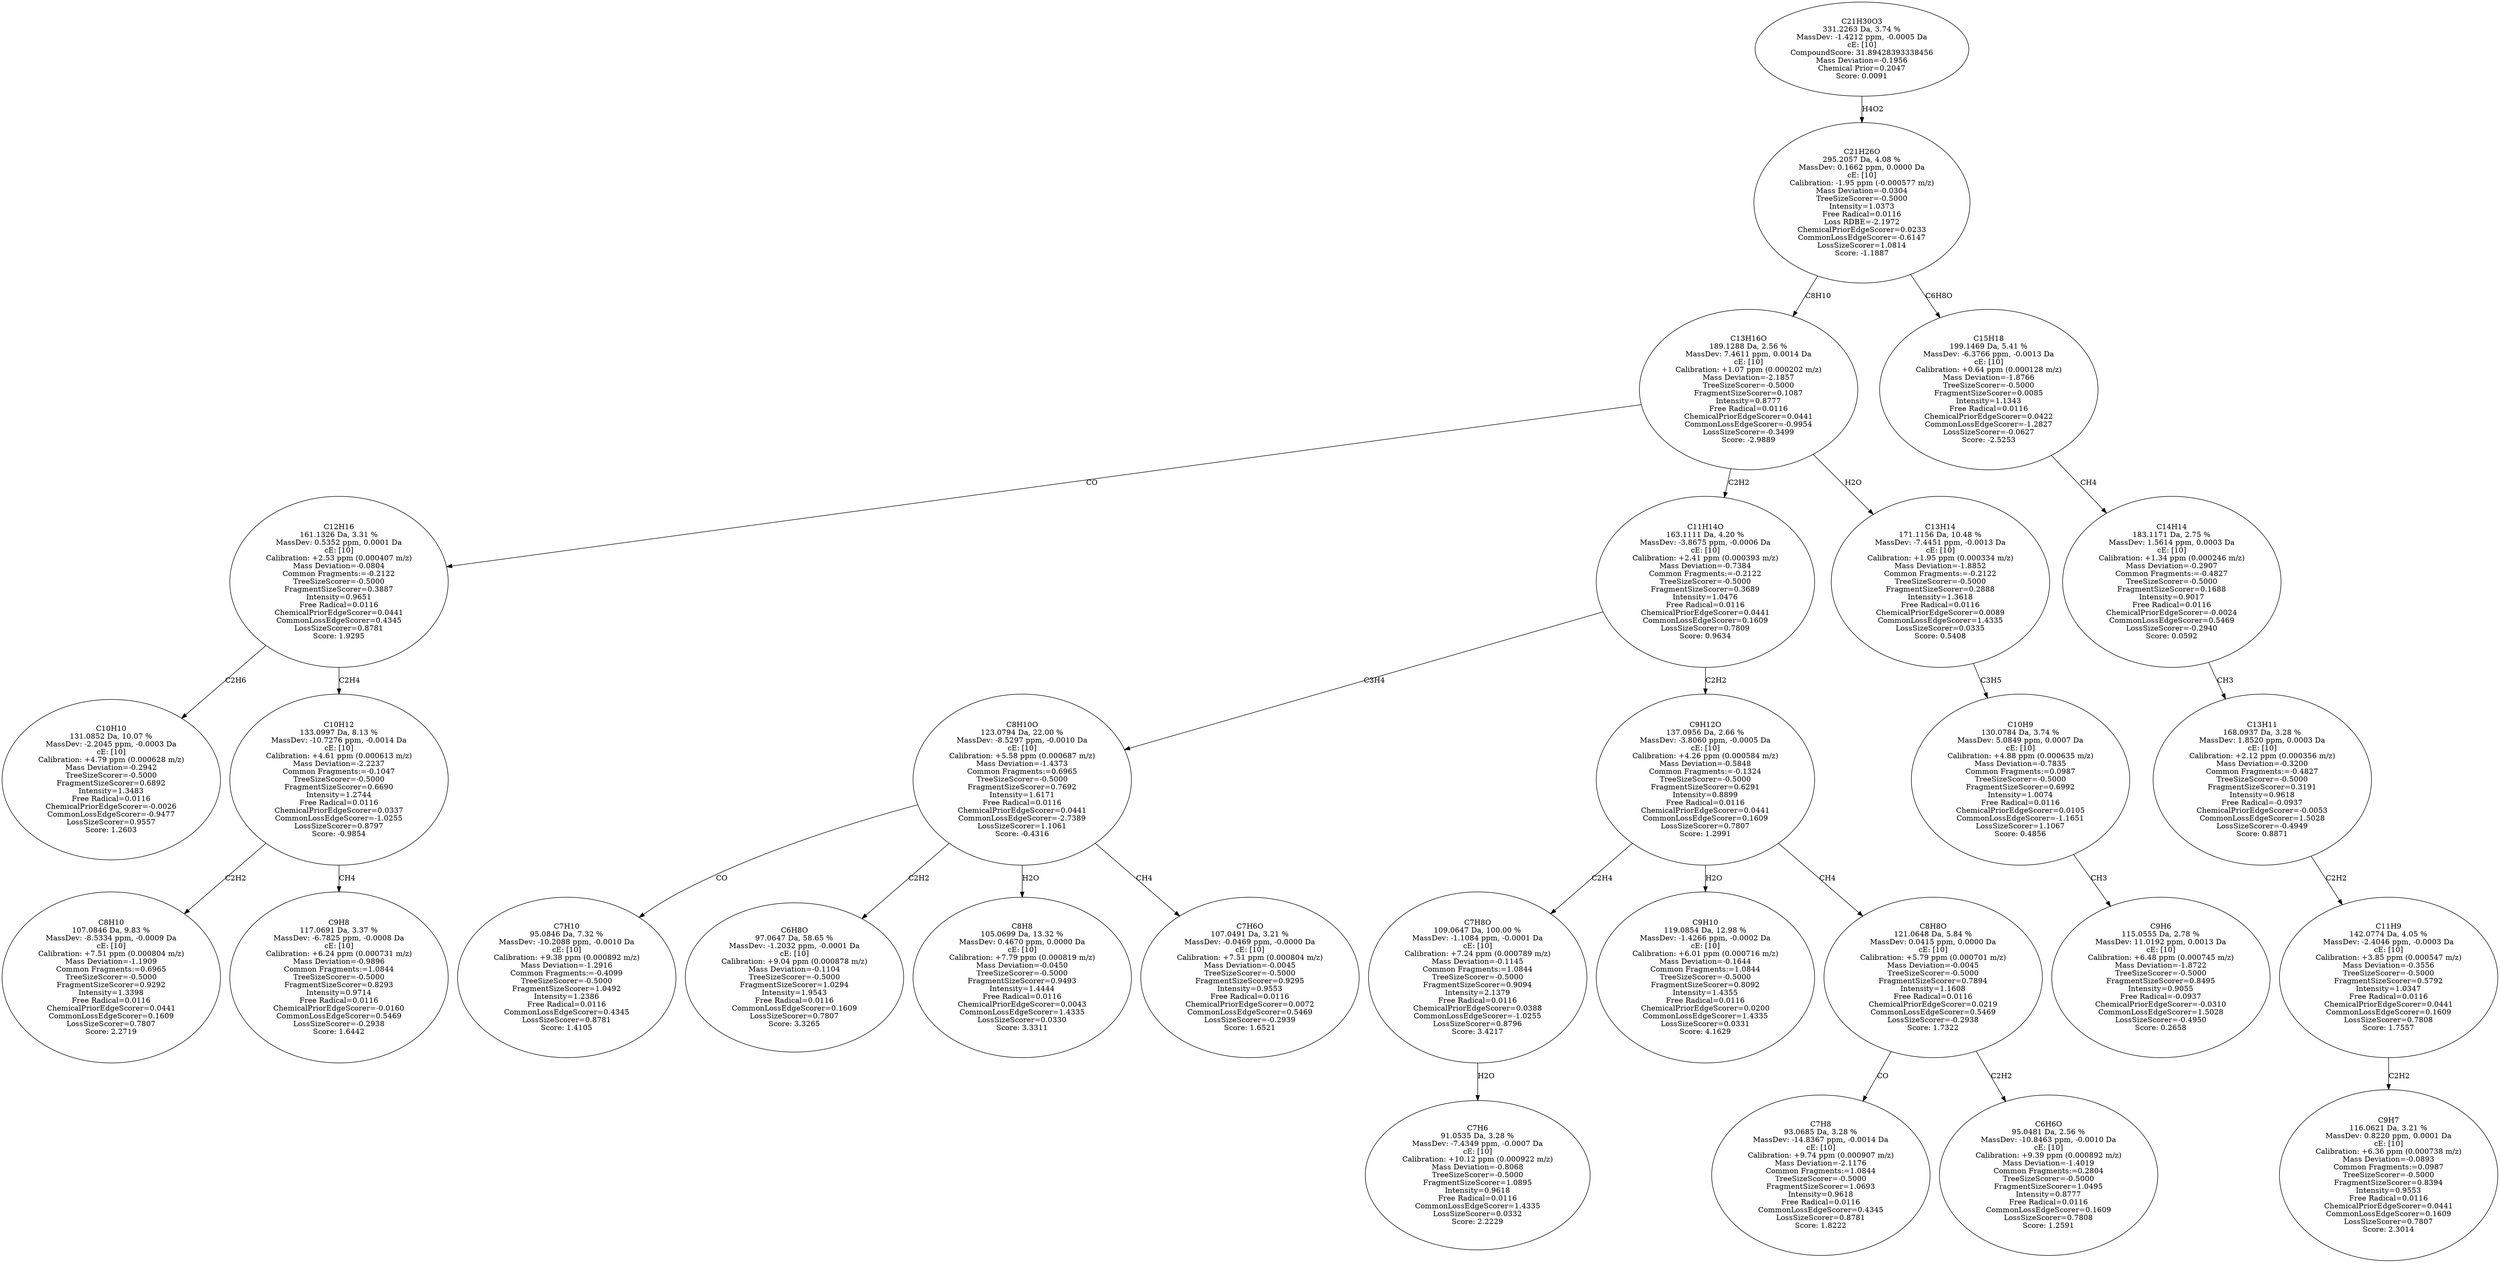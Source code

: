 strict digraph {
v1 [label="C10H10\n131.0852 Da, 10.07 %\nMassDev: -2.2045 ppm, -0.0003 Da\ncE: [10]\nCalibration: +4.79 ppm (0.000628 m/z)\nMass Deviation=-0.2942\nTreeSizeScorer=-0.5000\nFragmentSizeScorer=0.6892\nIntensity=1.3483\nFree Radical=0.0116\nChemicalPriorEdgeScorer=-0.0026\nCommonLossEdgeScorer=-0.9477\nLossSizeScorer=0.9557\nScore: 1.2603"];
v2 [label="C8H10\n107.0846 Da, 9.83 %\nMassDev: -8.5334 ppm, -0.0009 Da\ncE: [10]\nCalibration: +7.51 ppm (0.000804 m/z)\nMass Deviation=-1.1909\nCommon Fragments:=0.6965\nTreeSizeScorer=-0.5000\nFragmentSizeScorer=0.9292\nIntensity=1.3398\nFree Radical=0.0116\nChemicalPriorEdgeScorer=0.0441\nCommonLossEdgeScorer=0.1609\nLossSizeScorer=0.7807\nScore: 2.2719"];
v3 [label="C9H8\n117.0691 Da, 3.37 %\nMassDev: -6.7825 ppm, -0.0008 Da\ncE: [10]\nCalibration: +6.24 ppm (0.000731 m/z)\nMass Deviation=-0.9896\nCommon Fragments:=1.0844\nTreeSizeScorer=-0.5000\nFragmentSizeScorer=0.8293\nIntensity=0.9714\nFree Radical=0.0116\nChemicalPriorEdgeScorer=-0.0160\nCommonLossEdgeScorer=0.5469\nLossSizeScorer=-0.2938\nScore: 1.6442"];
v4 [label="C10H12\n133.0997 Da, 8.13 %\nMassDev: -10.7276 ppm, -0.0014 Da\ncE: [10]\nCalibration: +4.61 ppm (0.000613 m/z)\nMass Deviation=-2.2237\nCommon Fragments:=-0.1047\nTreeSizeScorer=-0.5000\nFragmentSizeScorer=0.6690\nIntensity=1.2744\nFree Radical=0.0116\nChemicalPriorEdgeScorer=0.0337\nCommonLossEdgeScorer=-1.0255\nLossSizeScorer=0.8797\nScore: -0.9854"];
v5 [label="C12H16\n161.1326 Da, 3.31 %\nMassDev: 0.5352 ppm, 0.0001 Da\ncE: [10]\nCalibration: +2.53 ppm (0.000407 m/z)\nMass Deviation=-0.0804\nCommon Fragments:=-0.2122\nTreeSizeScorer=-0.5000\nFragmentSizeScorer=0.3887\nIntensity=0.9651\nFree Radical=0.0116\nChemicalPriorEdgeScorer=0.0441\nCommonLossEdgeScorer=0.4345\nLossSizeScorer=0.8781\nScore: 1.9295"];
v6 [label="C7H10\n95.0846 Da, 7.32 %\nMassDev: -10.2088 ppm, -0.0010 Da\ncE: [10]\nCalibration: +9.38 ppm (0.000892 m/z)\nMass Deviation=-1.2916\nCommon Fragments:=-0.4099\nTreeSizeScorer=-0.5000\nFragmentSizeScorer=1.0492\nIntensity=1.2386\nFree Radical=0.0116\nCommonLossEdgeScorer=0.4345\nLossSizeScorer=0.8781\nScore: 1.4105"];
v7 [label="C6H8O\n97.0647 Da, 58.65 %\nMassDev: -1.2032 ppm, -0.0001 Da\ncE: [10]\nCalibration: +9.04 ppm (0.000878 m/z)\nMass Deviation=-0.1104\nTreeSizeScorer=-0.5000\nFragmentSizeScorer=1.0294\nIntensity=1.9543\nFree Radical=0.0116\nCommonLossEdgeScorer=0.1609\nLossSizeScorer=0.7807\nScore: 3.3265"];
v8 [label="C8H8\n105.0699 Da, 13.32 %\nMassDev: 0.4670 ppm, 0.0000 Da\ncE: [10]\nCalibration: +7.79 ppm (0.000819 m/z)\nMass Deviation=-0.0450\nTreeSizeScorer=-0.5000\nFragmentSizeScorer=0.9493\nIntensity=1.4444\nFree Radical=0.0116\nChemicalPriorEdgeScorer=0.0043\nCommonLossEdgeScorer=1.4335\nLossSizeScorer=0.0330\nScore: 3.3311"];
v9 [label="C7H6O\n107.0491 Da, 3.21 %\nMassDev: -0.0469 ppm, -0.0000 Da\ncE: [10]\nCalibration: +7.51 ppm (0.000804 m/z)\nMass Deviation=-0.0045\nTreeSizeScorer=-0.5000\nFragmentSizeScorer=0.9295\nIntensity=0.9553\nFree Radical=0.0116\nChemicalPriorEdgeScorer=0.0072\nCommonLossEdgeScorer=0.5469\nLossSizeScorer=-0.2939\nScore: 1.6521"];
v10 [label="C8H10O\n123.0794 Da, 22.00 %\nMassDev: -8.5297 ppm, -0.0010 Da\ncE: [10]\nCalibration: +5.58 ppm (0.000687 m/z)\nMass Deviation=-1.4373\nCommon Fragments:=0.6965\nTreeSizeScorer=-0.5000\nFragmentSizeScorer=0.7692\nIntensity=1.6171\nFree Radical=0.0116\nChemicalPriorEdgeScorer=0.0441\nCommonLossEdgeScorer=-2.7389\nLossSizeScorer=1.1061\nScore: -0.4316"];
v11 [label="C7H6\n91.0535 Da, 3.28 %\nMassDev: -7.4349 ppm, -0.0007 Da\ncE: [10]\nCalibration: +10.12 ppm (0.000922 m/z)\nMass Deviation=-0.8068\nTreeSizeScorer=-0.5000\nFragmentSizeScorer=1.0895\nIntensity=0.9618\nFree Radical=0.0116\nCommonLossEdgeScorer=1.4335\nLossSizeScorer=0.0332\nScore: 2.2229"];
v12 [label="C7H8O\n109.0647 Da, 100.00 %\nMassDev: -1.1084 ppm, -0.0001 Da\ncE: [10]\nCalibration: +7.24 ppm (0.000789 m/z)\nMass Deviation=-0.1145\nCommon Fragments:=1.0844\nTreeSizeScorer=-0.5000\nFragmentSizeScorer=0.9094\nIntensity=2.1379\nFree Radical=0.0116\nChemicalPriorEdgeScorer=0.0388\nCommonLossEdgeScorer=-1.0255\nLossSizeScorer=0.8796\nScore: 3.4217"];
v13 [label="C9H10\n119.0854 Da, 12.98 %\nMassDev: -1.4266 ppm, -0.0002 Da\ncE: [10]\nCalibration: +6.01 ppm (0.000716 m/z)\nMass Deviation=-0.1644\nCommon Fragments:=1.0844\nTreeSizeScorer=-0.5000\nFragmentSizeScorer=0.8092\nIntensity=1.4355\nFree Radical=0.0116\nChemicalPriorEdgeScorer=0.0200\nCommonLossEdgeScorer=1.4335\nLossSizeScorer=0.0331\nScore: 4.1629"];
v14 [label="C7H8\n93.0685 Da, 3.28 %\nMassDev: -14.8367 ppm, -0.0014 Da\ncE: [10]\nCalibration: +9.74 ppm (0.000907 m/z)\nMass Deviation=-2.1176\nCommon Fragments:=1.0844\nTreeSizeScorer=-0.5000\nFragmentSizeScorer=1.0693\nIntensity=0.9618\nFree Radical=0.0116\nCommonLossEdgeScorer=0.4345\nLossSizeScorer=0.8781\nScore: 1.8222"];
v15 [label="C6H6O\n95.0481 Da, 2.56 %\nMassDev: -10.8463 ppm, -0.0010 Da\ncE: [10]\nCalibration: +9.39 ppm (0.000892 m/z)\nMass Deviation=-1.4019\nCommon Fragments:=0.2804\nTreeSizeScorer=-0.5000\nFragmentSizeScorer=1.0495\nIntensity=0.8777\nFree Radical=0.0116\nCommonLossEdgeScorer=0.1609\nLossSizeScorer=0.7808\nScore: 1.2591"];
v16 [label="C8H8O\n121.0648 Da, 5.84 %\nMassDev: 0.0415 ppm, 0.0000 Da\ncE: [10]\nCalibration: +5.79 ppm (0.000701 m/z)\nMass Deviation=-0.0045\nTreeSizeScorer=-0.5000\nFragmentSizeScorer=0.7894\nIntensity=1.1608\nFree Radical=0.0116\nChemicalPriorEdgeScorer=0.0219\nCommonLossEdgeScorer=0.5469\nLossSizeScorer=-0.2938\nScore: 1.7322"];
v17 [label="C9H12O\n137.0956 Da, 2.66 %\nMassDev: -3.8060 ppm, -0.0005 Da\ncE: [10]\nCalibration: +4.26 ppm (0.000584 m/z)\nMass Deviation=-0.5848\nCommon Fragments:=-0.1324\nTreeSizeScorer=-0.5000\nFragmentSizeScorer=0.6291\nIntensity=0.8899\nFree Radical=0.0116\nChemicalPriorEdgeScorer=0.0441\nCommonLossEdgeScorer=0.1609\nLossSizeScorer=0.7807\nScore: 1.2991"];
v18 [label="C11H14O\n163.1111 Da, 4.20 %\nMassDev: -3.8675 ppm, -0.0006 Da\ncE: [10]\nCalibration: +2.41 ppm (0.000393 m/z)\nMass Deviation=-0.7384\nCommon Fragments:=-0.2122\nTreeSizeScorer=-0.5000\nFragmentSizeScorer=0.3689\nIntensity=1.0476\nFree Radical=0.0116\nChemicalPriorEdgeScorer=0.0441\nCommonLossEdgeScorer=0.1609\nLossSizeScorer=0.7809\nScore: 0.9634"];
v19 [label="C9H6\n115.0555 Da, 2.78 %\nMassDev: 11.0192 ppm, 0.0013 Da\ncE: [10]\nCalibration: +6.48 ppm (0.000745 m/z)\nMass Deviation=-1.8722\nTreeSizeScorer=-0.5000\nFragmentSizeScorer=0.8495\nIntensity=0.9055\nFree Radical=-0.0937\nChemicalPriorEdgeScorer=-0.0310\nCommonLossEdgeScorer=1.5028\nLossSizeScorer=-0.4950\nScore: 0.2658"];
v20 [label="C10H9\n130.0784 Da, 3.74 %\nMassDev: 5.0849 ppm, 0.0007 Da\ncE: [10]\nCalibration: +4.88 ppm (0.000635 m/z)\nMass Deviation=-0.7835\nCommon Fragments:=0.0987\nTreeSizeScorer=-0.5000\nFragmentSizeScorer=0.6992\nIntensity=1.0074\nFree Radical=0.0116\nChemicalPriorEdgeScorer=0.0105\nCommonLossEdgeScorer=-1.1651\nLossSizeScorer=1.1067\nScore: 0.4856"];
v21 [label="C13H14\n171.1156 Da, 10.48 %\nMassDev: -7.4451 ppm, -0.0013 Da\ncE: [10]\nCalibration: +1.95 ppm (0.000334 m/z)\nMass Deviation=-1.8852\nCommon Fragments:=-0.2122\nTreeSizeScorer=-0.5000\nFragmentSizeScorer=0.2888\nIntensity=1.3618\nFree Radical=0.0116\nChemicalPriorEdgeScorer=0.0089\nCommonLossEdgeScorer=1.4335\nLossSizeScorer=0.0335\nScore: 0.5408"];
v22 [label="C13H16O\n189.1288 Da, 2.56 %\nMassDev: 7.4611 ppm, 0.0014 Da\ncE: [10]\nCalibration: +1.07 ppm (0.000202 m/z)\nMass Deviation=-2.1857\nTreeSizeScorer=-0.5000\nFragmentSizeScorer=0.1087\nIntensity=0.8777\nFree Radical=0.0116\nChemicalPriorEdgeScorer=0.0441\nCommonLossEdgeScorer=-0.9954\nLossSizeScorer=-0.3499\nScore: -2.9889"];
v23 [label="C9H7\n116.0621 Da, 3.21 %\nMassDev: 0.8220 ppm, 0.0001 Da\ncE: [10]\nCalibration: +6.36 ppm (0.000738 m/z)\nMass Deviation=-0.0893\nCommon Fragments:=0.0987\nTreeSizeScorer=-0.5000\nFragmentSizeScorer=0.8394\nIntensity=0.9553\nFree Radical=0.0116\nChemicalPriorEdgeScorer=0.0441\nCommonLossEdgeScorer=0.1609\nLossSizeScorer=0.7807\nScore: 2.3014"];
v24 [label="C11H9\n142.0774 Da, 4.05 %\nMassDev: -2.4046 ppm, -0.0003 Da\ncE: [10]\nCalibration: +3.85 ppm (0.000547 m/z)\nMass Deviation=-0.3556\nTreeSizeScorer=-0.5000\nFragmentSizeScorer=0.5792\nIntensity=1.0347\nFree Radical=0.0116\nChemicalPriorEdgeScorer=0.0441\nCommonLossEdgeScorer=0.1609\nLossSizeScorer=0.7808\nScore: 1.7557"];
v25 [label="C13H11\n168.0937 Da, 3.28 %\nMassDev: 1.8520 ppm, 0.0003 Da\ncE: [10]\nCalibration: +2.12 ppm (0.000356 m/z)\nMass Deviation=-0.3200\nCommon Fragments:=-0.4827\nTreeSizeScorer=-0.5000\nFragmentSizeScorer=0.3191\nIntensity=0.9618\nFree Radical=-0.0937\nChemicalPriorEdgeScorer=-0.0053\nCommonLossEdgeScorer=1.5028\nLossSizeScorer=-0.4949\nScore: 0.8871"];
v26 [label="C14H14\n183.1171 Da, 2.75 %\nMassDev: 1.5614 ppm, 0.0003 Da\ncE: [10]\nCalibration: +1.34 ppm (0.000246 m/z)\nMass Deviation=-0.2907\nCommon Fragments:=-0.4827\nTreeSizeScorer=-0.5000\nFragmentSizeScorer=0.1688\nIntensity=0.9017\nFree Radical=0.0116\nChemicalPriorEdgeScorer=-0.0024\nCommonLossEdgeScorer=0.5469\nLossSizeScorer=-0.2940\nScore: 0.0592"];
v27 [label="C15H18\n199.1469 Da, 5.41 %\nMassDev: -6.3766 ppm, -0.0013 Da\ncE: [10]\nCalibration: +0.64 ppm (0.000128 m/z)\nMass Deviation=-1.8766\nTreeSizeScorer=-0.5000\nFragmentSizeScorer=0.0085\nIntensity=1.1343\nFree Radical=0.0116\nChemicalPriorEdgeScorer=0.0422\nCommonLossEdgeScorer=-1.2827\nLossSizeScorer=-0.0627\nScore: -2.5253"];
v28 [label="C21H26O\n295.2057 Da, 4.08 %\nMassDev: 0.1662 ppm, 0.0000 Da\ncE: [10]\nCalibration: -1.95 ppm (-0.000577 m/z)\nMass Deviation=-0.0304\nTreeSizeScorer=-0.5000\nIntensity=1.0373\nFree Radical=0.0116\nLoss RDBE=-2.1972\nChemicalPriorEdgeScorer=0.0233\nCommonLossEdgeScorer=-0.6147\nLossSizeScorer=1.0814\nScore: -1.1887"];
v29 [label="C21H30O3\n331.2263 Da, 3.74 %\nMassDev: -1.4212 ppm, -0.0005 Da\ncE: [10]\nCompoundScore: 31.89428393338456\nMass Deviation=-0.1956\nChemical Prior=0.2047\nScore: 0.0091"];
v5 -> v1 [label="C2H6"];
v4 -> v2 [label="C2H2"];
v4 -> v3 [label="CH4"];
v5 -> v4 [label="C2H4"];
v22 -> v5 [label="CO"];
v10 -> v6 [label="CO"];
v10 -> v7 [label="C2H2"];
v10 -> v8 [label="H2O"];
v10 -> v9 [label="CH4"];
v18 -> v10 [label="C3H4"];
v12 -> v11 [label="H2O"];
v17 -> v12 [label="C2H4"];
v17 -> v13 [label="H2O"];
v16 -> v14 [label="CO"];
v16 -> v15 [label="C2H2"];
v17 -> v16 [label="CH4"];
v18 -> v17 [label="C2H2"];
v22 -> v18 [label="C2H2"];
v20 -> v19 [label="CH3"];
v21 -> v20 [label="C3H5"];
v22 -> v21 [label="H2O"];
v28 -> v22 [label="C8H10"];
v24 -> v23 [label="C2H2"];
v25 -> v24 [label="C2H2"];
v26 -> v25 [label="CH3"];
v27 -> v26 [label="CH4"];
v28 -> v27 [label="C6H8O"];
v29 -> v28 [label="H4O2"];
}